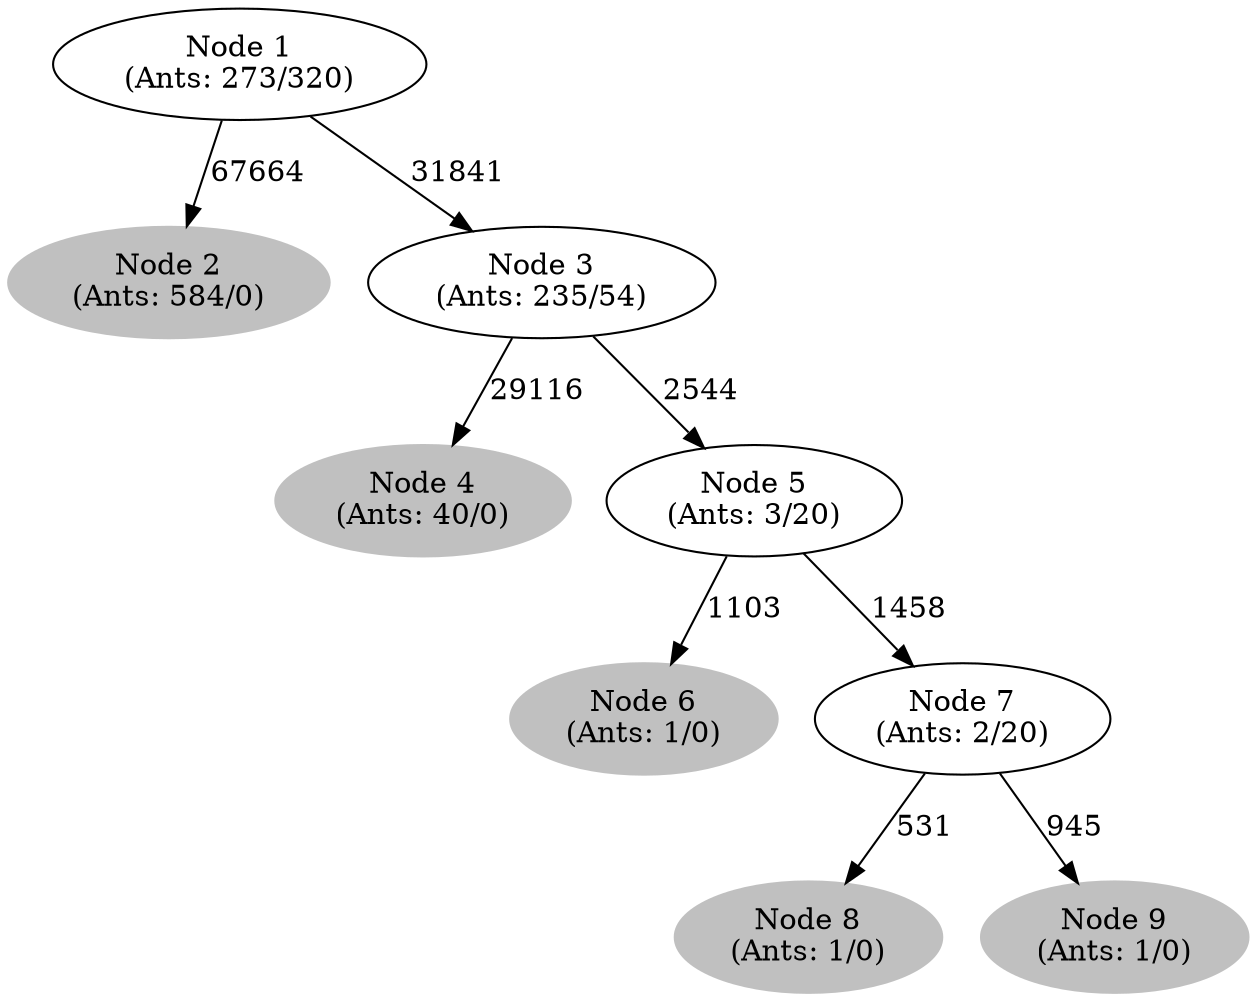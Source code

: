 digraph G {
	
	 "Node 2\n(Ants: 584/0)" [style=filled,color="gray"];
	"Node 1\n(Ants: 273/320)" -> "Node 2\n(Ants: 584/0)" [label=67664];
	 "Node 1\n(Ants: 273/320)" -> "Node 3\n(Ants: 235/54)" [label=31841];
	 "Node 4\n(Ants: 40/0)" [style=filled,color="gray"];
	"Node 3\n(Ants: 235/54)" -> "Node 4\n(Ants: 40/0)" [label=29116];
	 "Node 3\n(Ants: 235/54)" -> "Node 5\n(Ants: 3/20)" [label=2544];
	 "Node 6\n(Ants: 1/0)" [style=filled,color="gray"];
	"Node 5\n(Ants: 3/20)" -> "Node 6\n(Ants: 1/0)" [label=1103];
	 "Node 5\n(Ants: 3/20)" -> "Node 7\n(Ants: 2/20)" [label=1458];
	 "Node 8\n(Ants: 1/0)" [style=filled,color="gray"];
	"Node 7\n(Ants: 2/20)" -> "Node 8\n(Ants: 1/0)" [label=531];
	 "Node 9\n(Ants: 1/0)" [style=filled,color="gray"];
	"Node 7\n(Ants: 2/20)" -> "Node 9\n(Ants: 1/0)" [label=945];
	 
}
